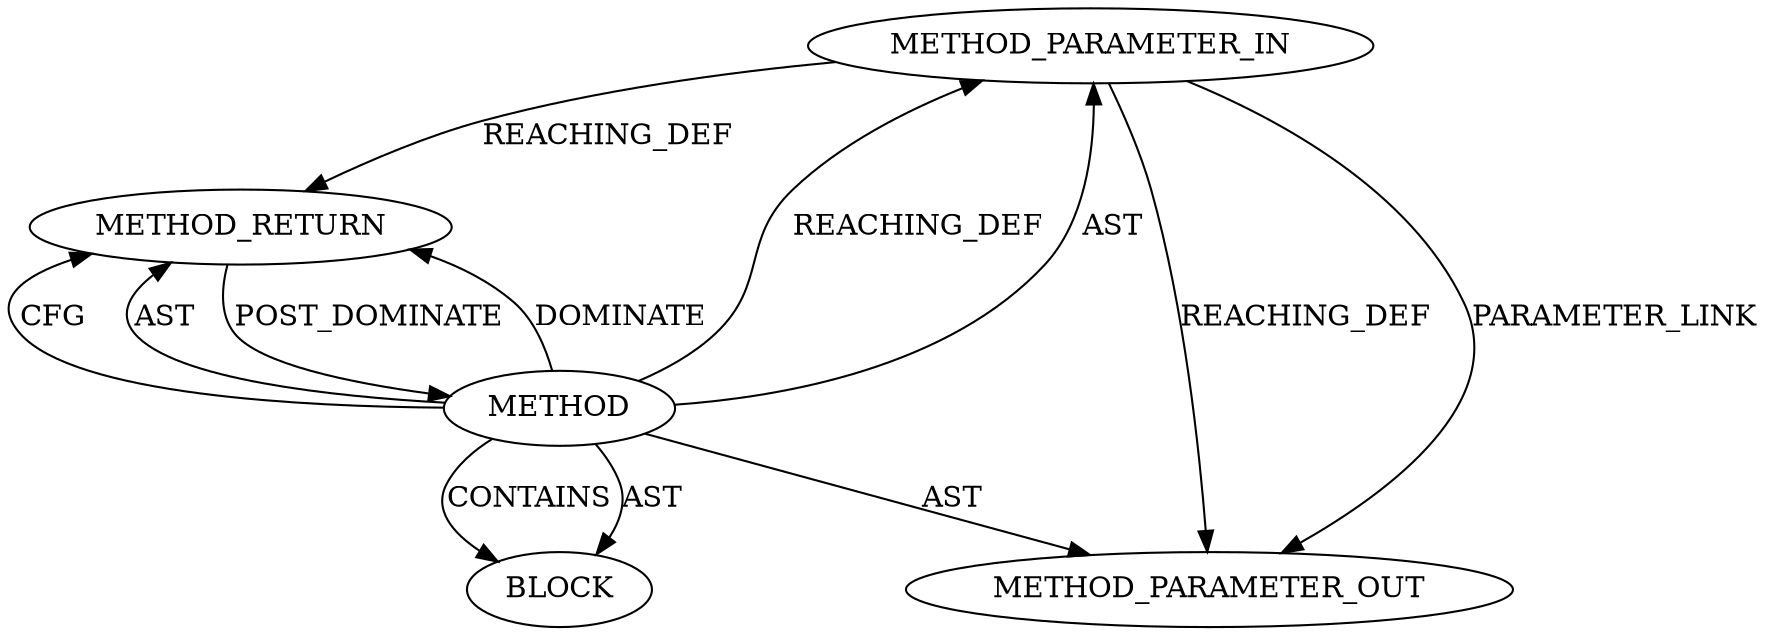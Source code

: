 digraph {
  26280 [label=METHOD_PARAMETER_IN ORDER=1 CODE="p1" IS_VARIADIC=false TYPE_FULL_NAME="ANY" EVALUATION_STRATEGY="BY_VALUE" INDEX=1 NAME="p1"]
  26281 [label=BLOCK ORDER=1 ARGUMENT_INDEX=1 CODE="<empty>" TYPE_FULL_NAME="ANY"]
  26282 [label=METHOD_RETURN ORDER=2 CODE="RET" TYPE_FULL_NAME="ANY" EVALUATION_STRATEGY="BY_VALUE"]
  26279 [label=METHOD AST_PARENT_TYPE="NAMESPACE_BLOCK" AST_PARENT_FULL_NAME="<global>" ORDER=0 CODE="<empty>" FULL_NAME="ssl_prepare_clienthello_tlsext" IS_EXTERNAL=true FILENAME="<empty>" SIGNATURE="" NAME="ssl_prepare_clienthello_tlsext"]
  27512 [label=METHOD_PARAMETER_OUT ORDER=1 CODE="p1" IS_VARIADIC=false TYPE_FULL_NAME="ANY" EVALUATION_STRATEGY="BY_VALUE" INDEX=1 NAME="p1"]
  26280 -> 27512 [label=PARAMETER_LINK ]
  26279 -> 26282 [label=DOMINATE ]
  26280 -> 26282 [label=REACHING_DEF VARIABLE="p1"]
  26280 -> 27512 [label=REACHING_DEF VARIABLE="p1"]
  26279 -> 26281 [label=AST ]
  26279 -> 27512 [label=AST ]
  26279 -> 26280 [label=REACHING_DEF VARIABLE=""]
  26279 -> 26281 [label=CONTAINS ]
  26279 -> 26282 [label=CFG ]
  26279 -> 26282 [label=AST ]
  26279 -> 26280 [label=AST ]
  26282 -> 26279 [label=POST_DOMINATE ]
}
